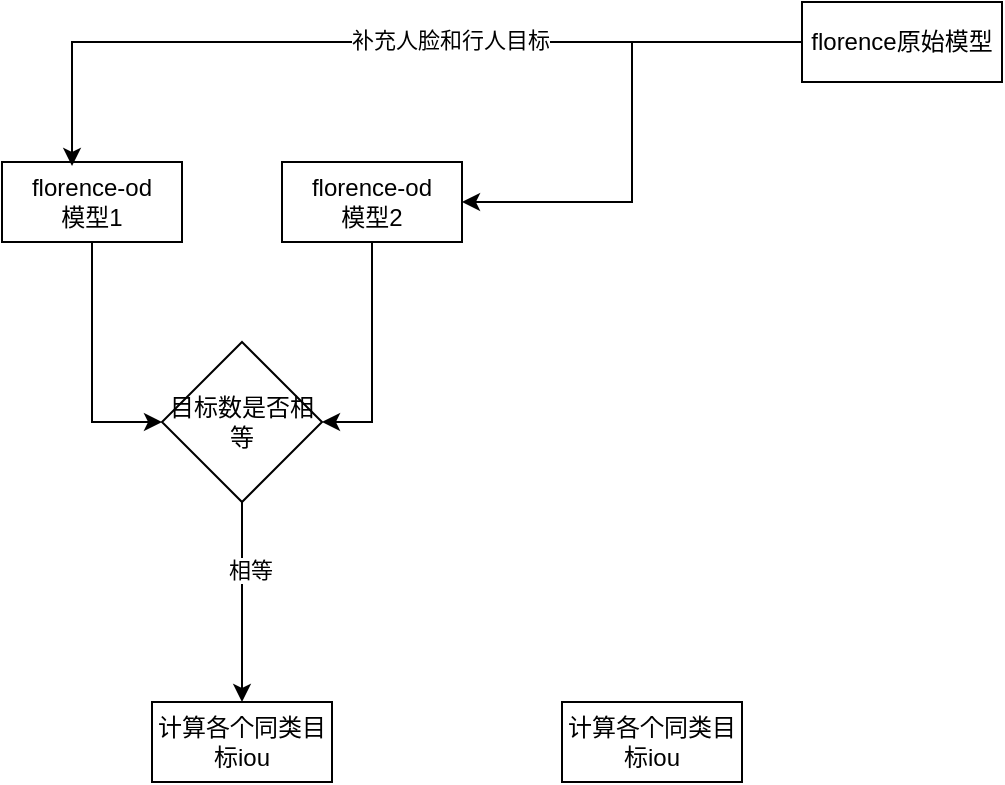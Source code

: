 <mxfile version="26.1.2">
  <diagram name="第 1 页" id="9opfUl3JKIg5s-sDdWxu">
    <mxGraphModel dx="1674" dy="772" grid="1" gridSize="10" guides="1" tooltips="1" connect="1" arrows="1" fold="1" page="1" pageScale="1" pageWidth="827" pageHeight="1169" math="0" shadow="0">
      <root>
        <mxCell id="0" />
        <mxCell id="1" parent="0" />
        <mxCell id="dXUoR89ki3mzmKilDUe6-13" style="edgeStyle=orthogonalEdgeStyle;rounded=0;orthogonalLoop=1;jettySize=auto;html=1;entryX=1;entryY=0.5;entryDx=0;entryDy=0;" edge="1" parent="1" source="dXUoR89ki3mzmKilDUe6-1" target="dXUoR89ki3mzmKilDUe6-3">
          <mxGeometry relative="1" as="geometry" />
        </mxCell>
        <mxCell id="dXUoR89ki3mzmKilDUe6-1" value="florence原始模型" style="rounded=0;whiteSpace=wrap;html=1;" vertex="1" parent="1">
          <mxGeometry x="460" y="10" width="100" height="40" as="geometry" />
        </mxCell>
        <mxCell id="dXUoR89ki3mzmKilDUe6-5" style="edgeStyle=orthogonalEdgeStyle;rounded=0;orthogonalLoop=1;jettySize=auto;html=1;exitX=0.5;exitY=1;exitDx=0;exitDy=0;entryX=0;entryY=0.5;entryDx=0;entryDy=0;" edge="1" parent="1" source="dXUoR89ki3mzmKilDUe6-2" target="dXUoR89ki3mzmKilDUe6-4">
          <mxGeometry relative="1" as="geometry" />
        </mxCell>
        <mxCell id="dXUoR89ki3mzmKilDUe6-2" value="florence-od&lt;div&gt;模型1&lt;/div&gt;" style="rounded=0;whiteSpace=wrap;html=1;" vertex="1" parent="1">
          <mxGeometry x="60" y="90" width="90" height="40" as="geometry" />
        </mxCell>
        <mxCell id="dXUoR89ki3mzmKilDUe6-6" style="edgeStyle=orthogonalEdgeStyle;rounded=0;orthogonalLoop=1;jettySize=auto;html=1;exitX=0.5;exitY=1;exitDx=0;exitDy=0;entryX=1;entryY=0.5;entryDx=0;entryDy=0;" edge="1" parent="1" source="dXUoR89ki3mzmKilDUe6-3" target="dXUoR89ki3mzmKilDUe6-4">
          <mxGeometry relative="1" as="geometry" />
        </mxCell>
        <mxCell id="dXUoR89ki3mzmKilDUe6-3" value="florence-od&lt;div&gt;模型2&lt;/div&gt;" style="rounded=0;whiteSpace=wrap;html=1;" vertex="1" parent="1">
          <mxGeometry x="200" y="90" width="90" height="40" as="geometry" />
        </mxCell>
        <mxCell id="dXUoR89ki3mzmKilDUe6-9" style="edgeStyle=orthogonalEdgeStyle;rounded=0;orthogonalLoop=1;jettySize=auto;html=1;exitX=0.5;exitY=1;exitDx=0;exitDy=0;entryX=0.5;entryY=0;entryDx=0;entryDy=0;" edge="1" parent="1" source="dXUoR89ki3mzmKilDUe6-4" target="dXUoR89ki3mzmKilDUe6-7">
          <mxGeometry relative="1" as="geometry" />
        </mxCell>
        <mxCell id="dXUoR89ki3mzmKilDUe6-10" value="相等" style="edgeLabel;html=1;align=center;verticalAlign=middle;resizable=0;points=[];" vertex="1" connectable="0" parent="dXUoR89ki3mzmKilDUe6-9">
          <mxGeometry x="-0.333" y="4" relative="1" as="geometry">
            <mxPoint as="offset" />
          </mxGeometry>
        </mxCell>
        <mxCell id="dXUoR89ki3mzmKilDUe6-4" value="目标数是否相等" style="rhombus;whiteSpace=wrap;html=1;" vertex="1" parent="1">
          <mxGeometry x="140" y="180" width="80" height="80" as="geometry" />
        </mxCell>
        <mxCell id="dXUoR89ki3mzmKilDUe6-7" value="计算各个同类目标iou" style="rounded=0;whiteSpace=wrap;html=1;" vertex="1" parent="1">
          <mxGeometry x="135" y="360" width="90" height="40" as="geometry" />
        </mxCell>
        <mxCell id="dXUoR89ki3mzmKilDUe6-11" value="计算各个同类目标iou" style="rounded=0;whiteSpace=wrap;html=1;" vertex="1" parent="1">
          <mxGeometry x="340" y="360" width="90" height="40" as="geometry" />
        </mxCell>
        <mxCell id="dXUoR89ki3mzmKilDUe6-12" style="edgeStyle=orthogonalEdgeStyle;rounded=0;orthogonalLoop=1;jettySize=auto;html=1;entryX=0.389;entryY=0.05;entryDx=0;entryDy=0;entryPerimeter=0;" edge="1" parent="1" source="dXUoR89ki3mzmKilDUe6-1" target="dXUoR89ki3mzmKilDUe6-2">
          <mxGeometry relative="1" as="geometry" />
        </mxCell>
        <mxCell id="dXUoR89ki3mzmKilDUe6-14" value="补充人脸和行人目标" style="edgeLabel;html=1;align=center;verticalAlign=middle;resizable=0;points=[];" vertex="1" connectable="0" parent="dXUoR89ki3mzmKilDUe6-12">
          <mxGeometry x="-0.176" y="-1" relative="1" as="geometry">
            <mxPoint as="offset" />
          </mxGeometry>
        </mxCell>
      </root>
    </mxGraphModel>
  </diagram>
</mxfile>
